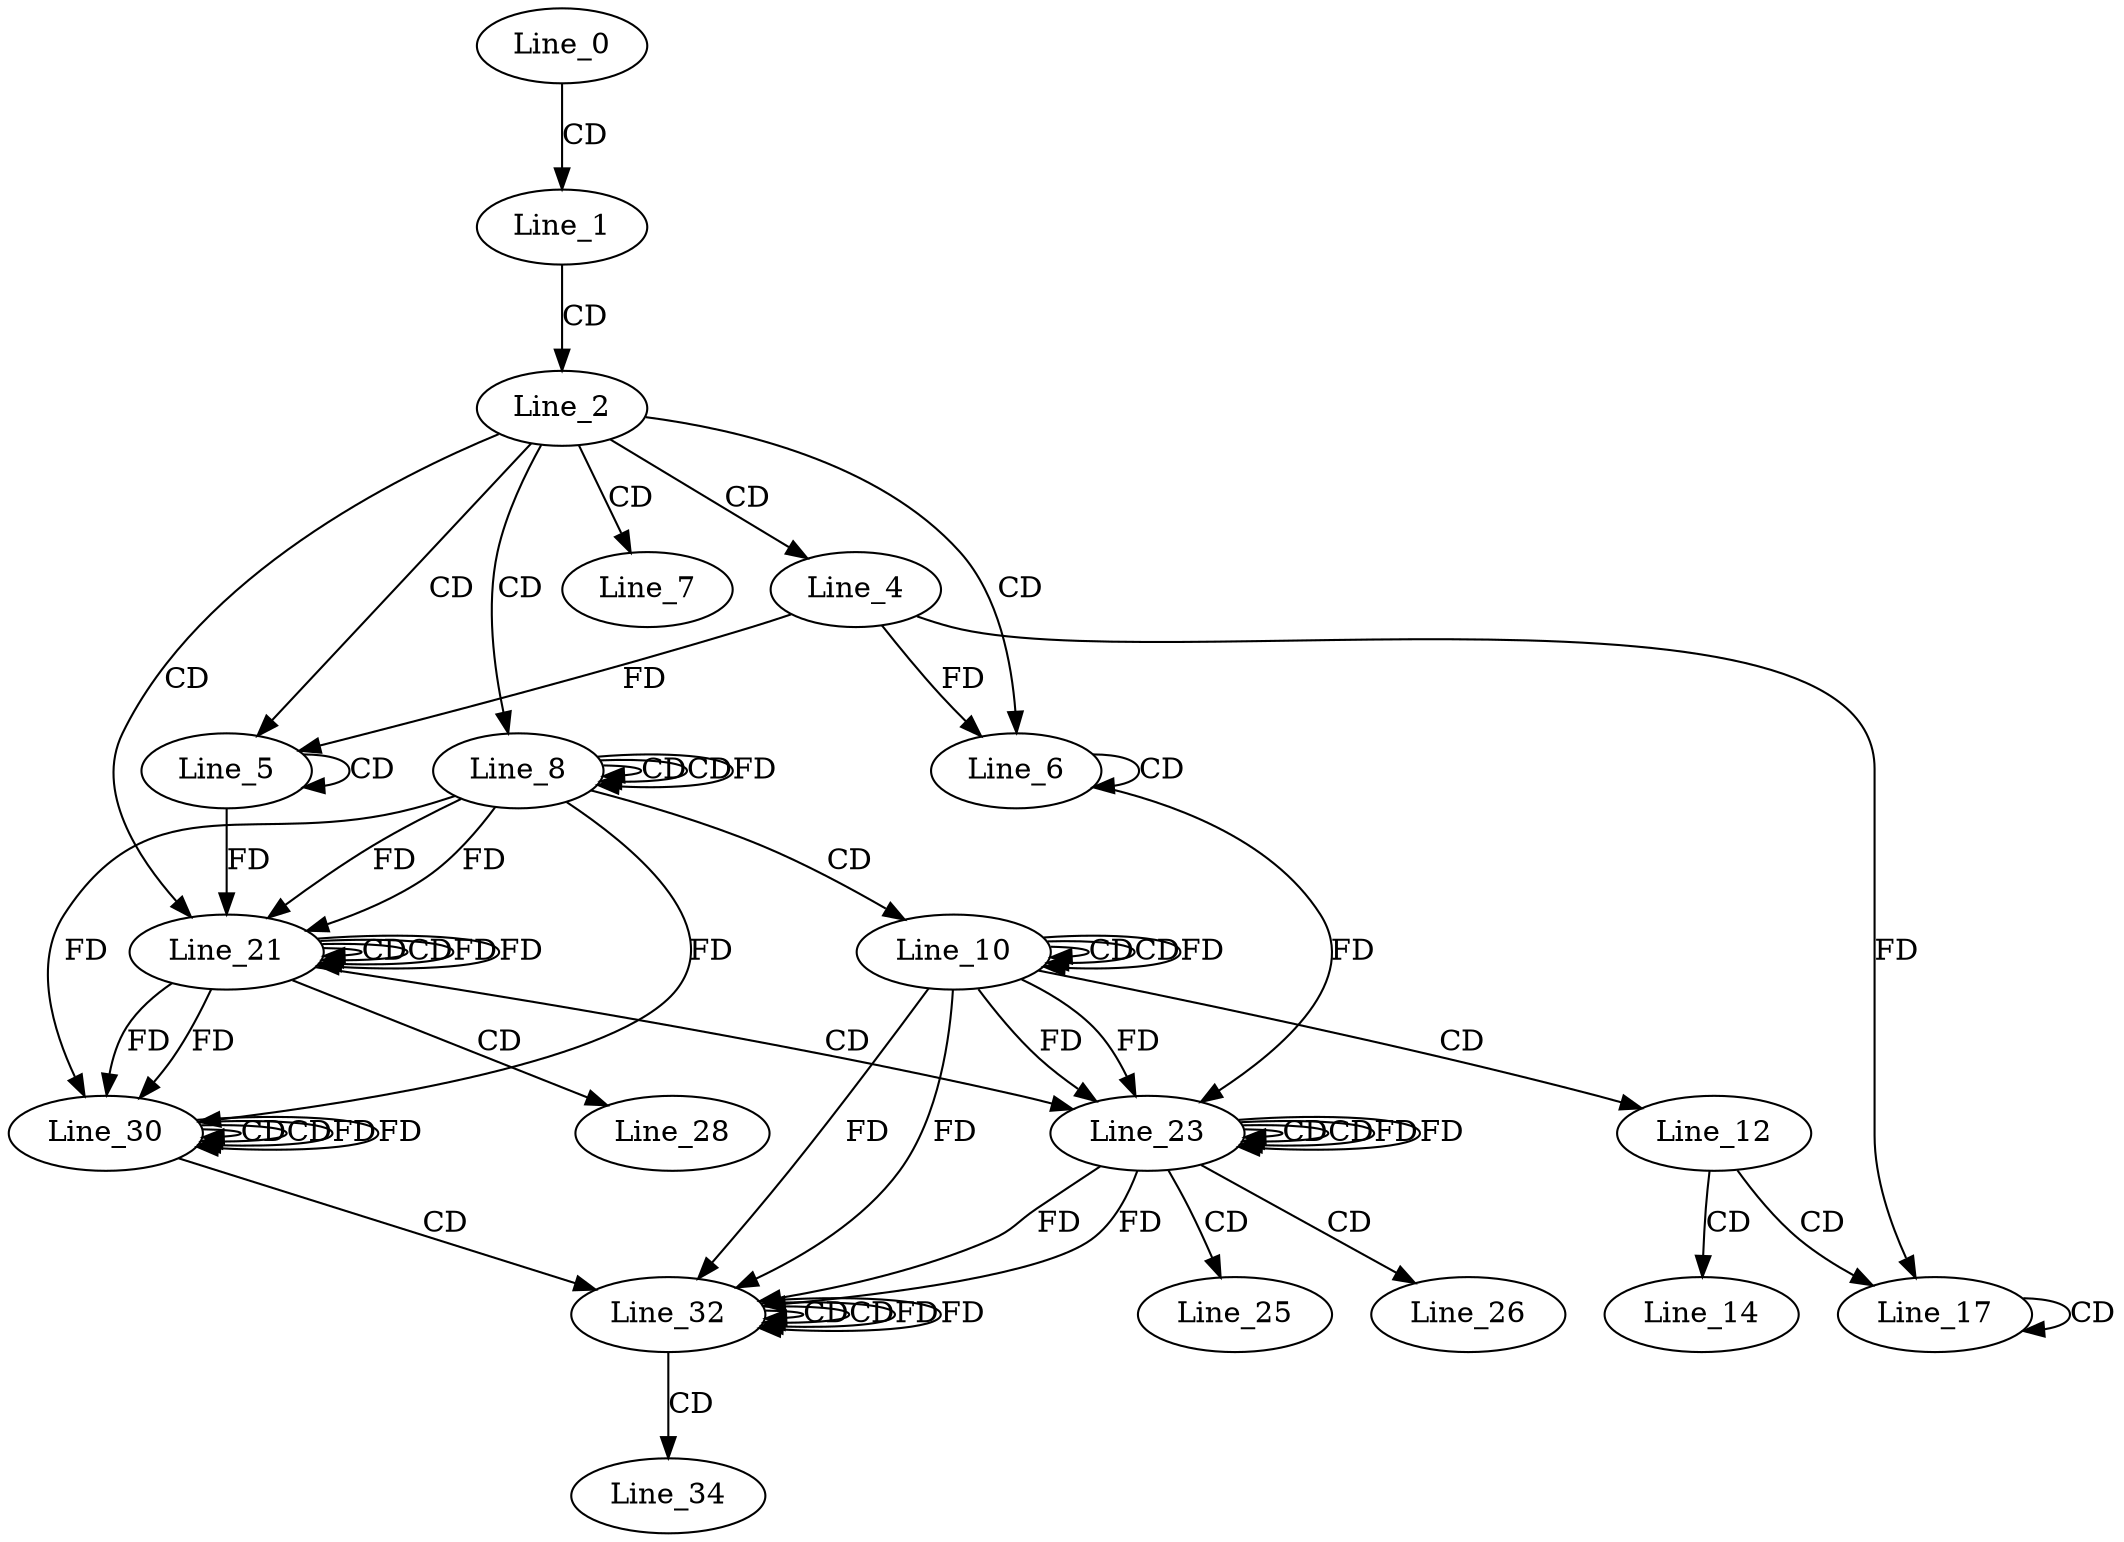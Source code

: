 digraph G {
  Line_0;
  Line_1;
  Line_2;
  Line_4;
  Line_5;
  Line_5;
  Line_6;
  Line_6;
  Line_7;
  Line_8;
  Line_8;
  Line_8;
  Line_10;
  Line_10;
  Line_10;
  Line_12;
  Line_14;
  Line_17;
  Line_17;
  Line_21;
  Line_21;
  Line_21;
  Line_23;
  Line_23;
  Line_23;
  Line_25;
  Line_26;
  Line_28;
  Line_30;
  Line_30;
  Line_30;
  Line_32;
  Line_32;
  Line_32;
  Line_34;
  Line_0 -> Line_1 [ label="CD" ];
  Line_1 -> Line_2 [ label="CD" ];
  Line_2 -> Line_4 [ label="CD" ];
  Line_2 -> Line_5 [ label="CD" ];
  Line_5 -> Line_5 [ label="CD" ];
  Line_4 -> Line_5 [ label="FD" ];
  Line_2 -> Line_6 [ label="CD" ];
  Line_6 -> Line_6 [ label="CD" ];
  Line_4 -> Line_6 [ label="FD" ];
  Line_2 -> Line_7 [ label="CD" ];
  Line_2 -> Line_8 [ label="CD" ];
  Line_8 -> Line_8 [ label="CD" ];
  Line_8 -> Line_8 [ label="CD" ];
  Line_8 -> Line_8 [ label="FD" ];
  Line_8 -> Line_10 [ label="CD" ];
  Line_10 -> Line_10 [ label="CD" ];
  Line_10 -> Line_10 [ label="CD" ];
  Line_10 -> Line_10 [ label="FD" ];
  Line_10 -> Line_12 [ label="CD" ];
  Line_12 -> Line_14 [ label="CD" ];
  Line_12 -> Line_17 [ label="CD" ];
  Line_17 -> Line_17 [ label="CD" ];
  Line_4 -> Line_17 [ label="FD" ];
  Line_2 -> Line_21 [ label="CD" ];
  Line_21 -> Line_21 [ label="CD" ];
  Line_8 -> Line_21 [ label="FD" ];
  Line_5 -> Line_21 [ label="FD" ];
  Line_21 -> Line_21 [ label="CD" ];
  Line_21 -> Line_21 [ label="FD" ];
  Line_8 -> Line_21 [ label="FD" ];
  Line_21 -> Line_23 [ label="CD" ];
  Line_23 -> Line_23 [ label="CD" ];
  Line_10 -> Line_23 [ label="FD" ];
  Line_6 -> Line_23 [ label="FD" ];
  Line_23 -> Line_23 [ label="CD" ];
  Line_23 -> Line_23 [ label="FD" ];
  Line_10 -> Line_23 [ label="FD" ];
  Line_23 -> Line_25 [ label="CD" ];
  Line_23 -> Line_26 [ label="CD" ];
  Line_21 -> Line_28 [ label="CD" ];
  Line_30 -> Line_30 [ label="CD" ];
  Line_21 -> Line_30 [ label="FD" ];
  Line_8 -> Line_30 [ label="FD" ];
  Line_30 -> Line_30 [ label="CD" ];
  Line_30 -> Line_30 [ label="FD" ];
  Line_21 -> Line_30 [ label="FD" ];
  Line_8 -> Line_30 [ label="FD" ];
  Line_30 -> Line_32 [ label="CD" ];
  Line_32 -> Line_32 [ label="CD" ];
  Line_23 -> Line_32 [ label="FD" ];
  Line_10 -> Line_32 [ label="FD" ];
  Line_32 -> Line_32 [ label="CD" ];
  Line_32 -> Line_32 [ label="FD" ];
  Line_23 -> Line_32 [ label="FD" ];
  Line_10 -> Line_32 [ label="FD" ];
  Line_32 -> Line_34 [ label="CD" ];
  Line_21 -> Line_21 [ label="FD" ];
  Line_23 -> Line_23 [ label="FD" ];
  Line_30 -> Line_30 [ label="FD" ];
  Line_32 -> Line_32 [ label="FD" ];
}
